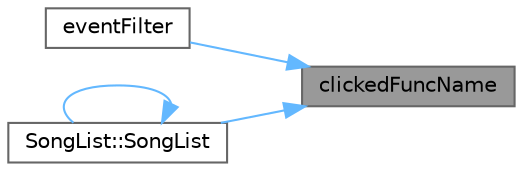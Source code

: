 digraph "clickedFuncName"
{
 // LATEX_PDF_SIZE
  bgcolor="transparent";
  edge [fontname=Helvetica,fontsize=10,labelfontname=Helvetica,labelfontsize=10];
  node [fontname=Helvetica,fontsize=10,shape=box,height=0.2,width=0.4];
  rankdir="RL";
  Node1 [id="Node000001",label="clickedFuncName",height=0.2,width=0.4,color="gray40", fillcolor="grey60", style="filled", fontcolor="black",tooltip="菜单项点击信号"];
  Node1 -> Node2 [id="edge1_Node000001_Node000002",dir="back",color="steelblue1",style="solid",tooltip=" "];
  Node2 [id="Node000002",label="eventFilter",height=0.2,width=0.4,color="grey40", fillcolor="white", style="filled",URL="$class_list_option_menu.html#a7eb87a6d4464680c455d278d1d32eba6",tooltip="事件过滤器，处理鼠标点击事件"];
  Node1 -> Node3 [id="edge2_Node000001_Node000003",dir="back",color="steelblue1",style="solid",tooltip=" "];
  Node3 [id="Node000003",label="SongList::SongList",height=0.2,width=0.4,color="grey40", fillcolor="white", style="filled",URL="$class_song_list.html#a5a3138261b6be2bad1630b6ca3afe1f4",tooltip="构造函数"];
  Node3 -> Node3 [id="edge3_Node000003_Node000003",dir="back",color="steelblue1",style="solid",tooltip=" "];
}
